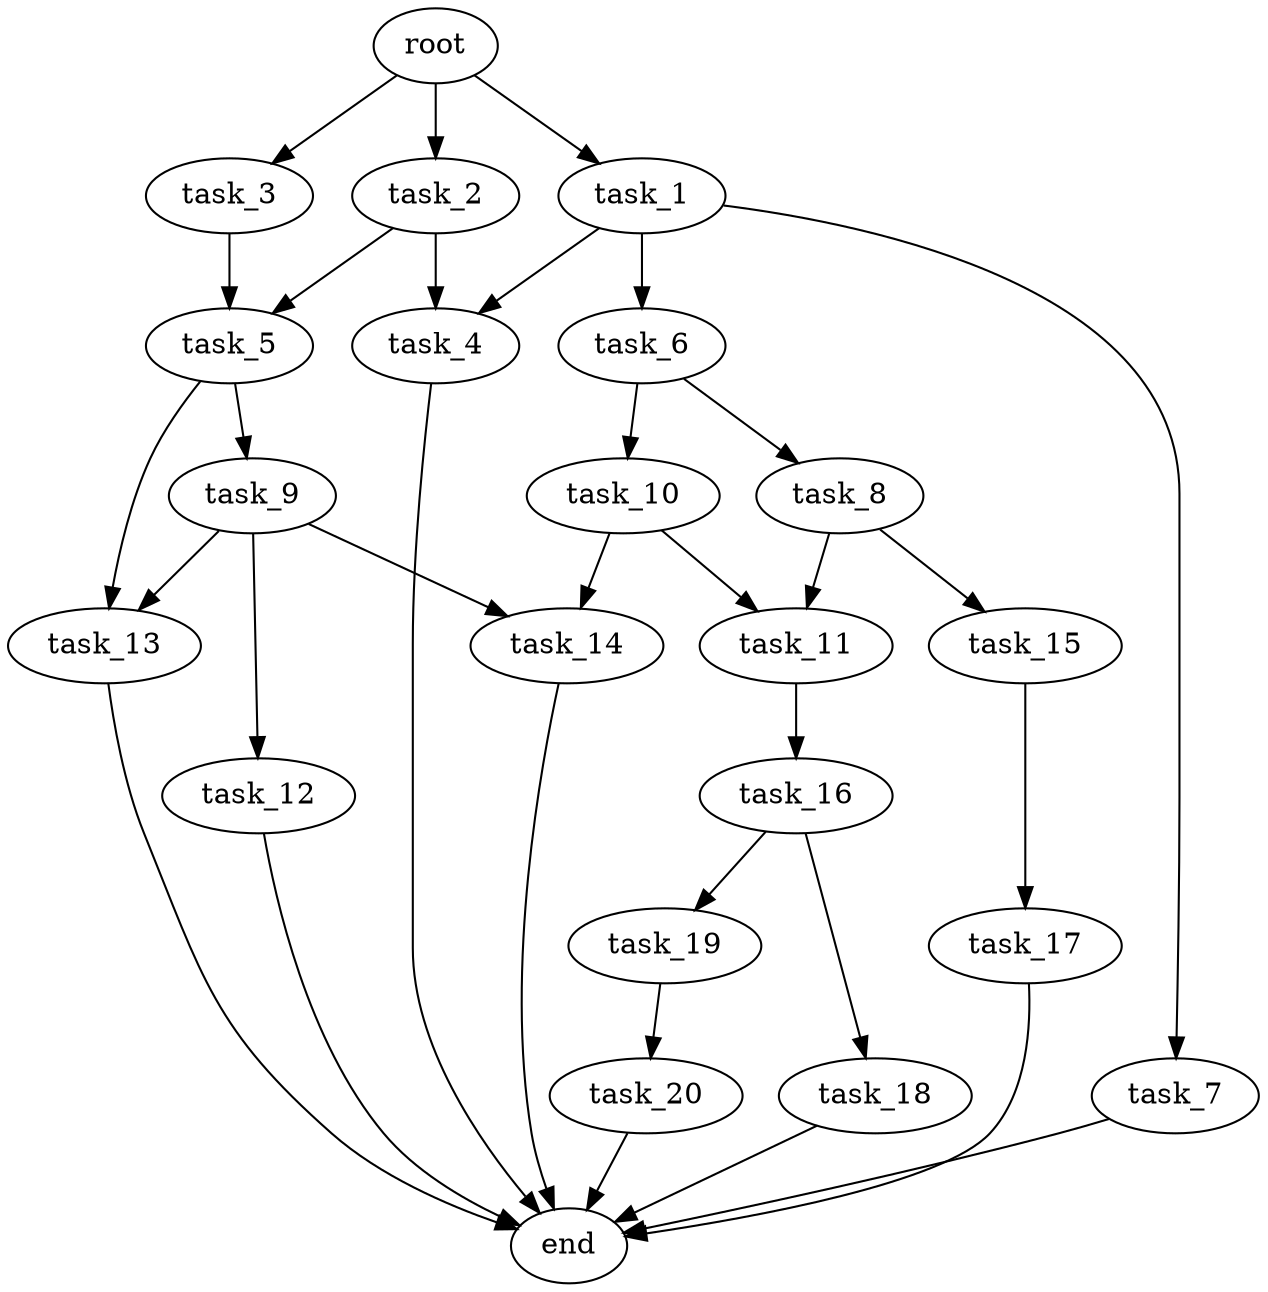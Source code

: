 digraph G {
  root [size="0.000000e+00"];
  task_1 [size="7.681689e+09"];
  task_2 [size="2.490375e+09"];
  task_3 [size="7.712482e+09"];
  task_4 [size="4.430166e+09"];
  task_5 [size="7.376453e+09"];
  task_6 [size="3.360694e+08"];
  task_7 [size="4.608886e+09"];
  task_8 [size="7.710189e+09"];
  task_9 [size="5.211870e+09"];
  task_10 [size="9.821176e+09"];
  task_11 [size="4.728783e+09"];
  task_12 [size="6.814742e+09"];
  task_13 [size="3.121782e+09"];
  task_14 [size="3.231309e+09"];
  task_15 [size="6.292013e+09"];
  task_16 [size="4.228170e+08"];
  task_17 [size="9.374272e+09"];
  task_18 [size="5.209742e+09"];
  task_19 [size="2.533874e+09"];
  task_20 [size="6.385562e+09"];
  end [size="0.000000e+00"];

  root -> task_1 [size="1.000000e-12"];
  root -> task_2 [size="1.000000e-12"];
  root -> task_3 [size="1.000000e-12"];
  task_1 -> task_4 [size="2.215083e+08"];
  task_1 -> task_6 [size="3.360694e+07"];
  task_1 -> task_7 [size="4.608886e+08"];
  task_2 -> task_4 [size="2.215083e+08"];
  task_2 -> task_5 [size="3.688226e+08"];
  task_3 -> task_5 [size="3.688226e+08"];
  task_4 -> end [size="1.000000e-12"];
  task_5 -> task_9 [size="5.211870e+08"];
  task_5 -> task_13 [size="1.560891e+08"];
  task_6 -> task_8 [size="7.710189e+08"];
  task_6 -> task_10 [size="9.821176e+08"];
  task_7 -> end [size="1.000000e-12"];
  task_8 -> task_11 [size="2.364391e+08"];
  task_8 -> task_15 [size="6.292013e+08"];
  task_9 -> task_12 [size="6.814742e+08"];
  task_9 -> task_13 [size="1.560891e+08"];
  task_9 -> task_14 [size="1.615654e+08"];
  task_10 -> task_11 [size="2.364391e+08"];
  task_10 -> task_14 [size="1.615654e+08"];
  task_11 -> task_16 [size="4.228170e+07"];
  task_12 -> end [size="1.000000e-12"];
  task_13 -> end [size="1.000000e-12"];
  task_14 -> end [size="1.000000e-12"];
  task_15 -> task_17 [size="9.374272e+08"];
  task_16 -> task_18 [size="5.209742e+08"];
  task_16 -> task_19 [size="2.533874e+08"];
  task_17 -> end [size="1.000000e-12"];
  task_18 -> end [size="1.000000e-12"];
  task_19 -> task_20 [size="6.385562e+08"];
  task_20 -> end [size="1.000000e-12"];
}
